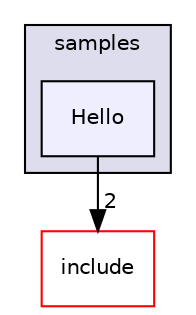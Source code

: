 digraph "c++/3rdParty/plog/samples/Hello" {
  bgcolor=transparent;
  compound=true
  node [ fontsize="10", fontname="Helvetica"];
  edge [ labelfontsize="10", labelfontname="Helvetica"];
  subgraph clusterdir_8d03fde5493a5e8d8675f397fdf6800f {
    graph [ bgcolor="#ddddee", pencolor="black", label="samples" fontname="Helvetica", fontsize="10", URL="dir_8d03fde5493a5e8d8675f397fdf6800f.html"]
  dir_629234c21dfeacb0f955476c2c9886ac [shape=box, label="Hello", style="filled", fillcolor="#eeeeff", pencolor="black", URL="dir_629234c21dfeacb0f955476c2c9886ac.html"];
  }
  dir_05ea78ffc4ddc4f6d9a6448a24f50fa8 [shape=box label="include" color="red" URL="dir_05ea78ffc4ddc4f6d9a6448a24f50fa8.html"];
  dir_629234c21dfeacb0f955476c2c9886ac->dir_05ea78ffc4ddc4f6d9a6448a24f50fa8 [headlabel="2", labeldistance=1.5 headhref="dir_000015_000027.html"];
}
